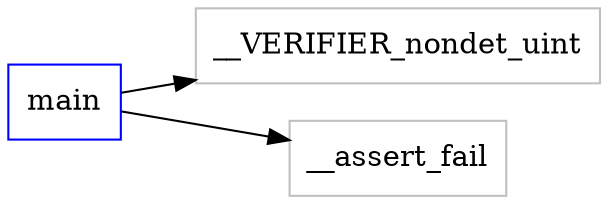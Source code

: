 digraph functioncalls {
rankdir=LR;

main [shape="box", color=blue];
__VERIFIER_nondet_uint [label="__VERIFIER_nondet_uint", shape="box", color=grey];
main -> __VERIFIER_nondet_uint;
__assert_fail [label="__assert_fail", shape="box", color=grey];
main -> __assert_fail;
}
